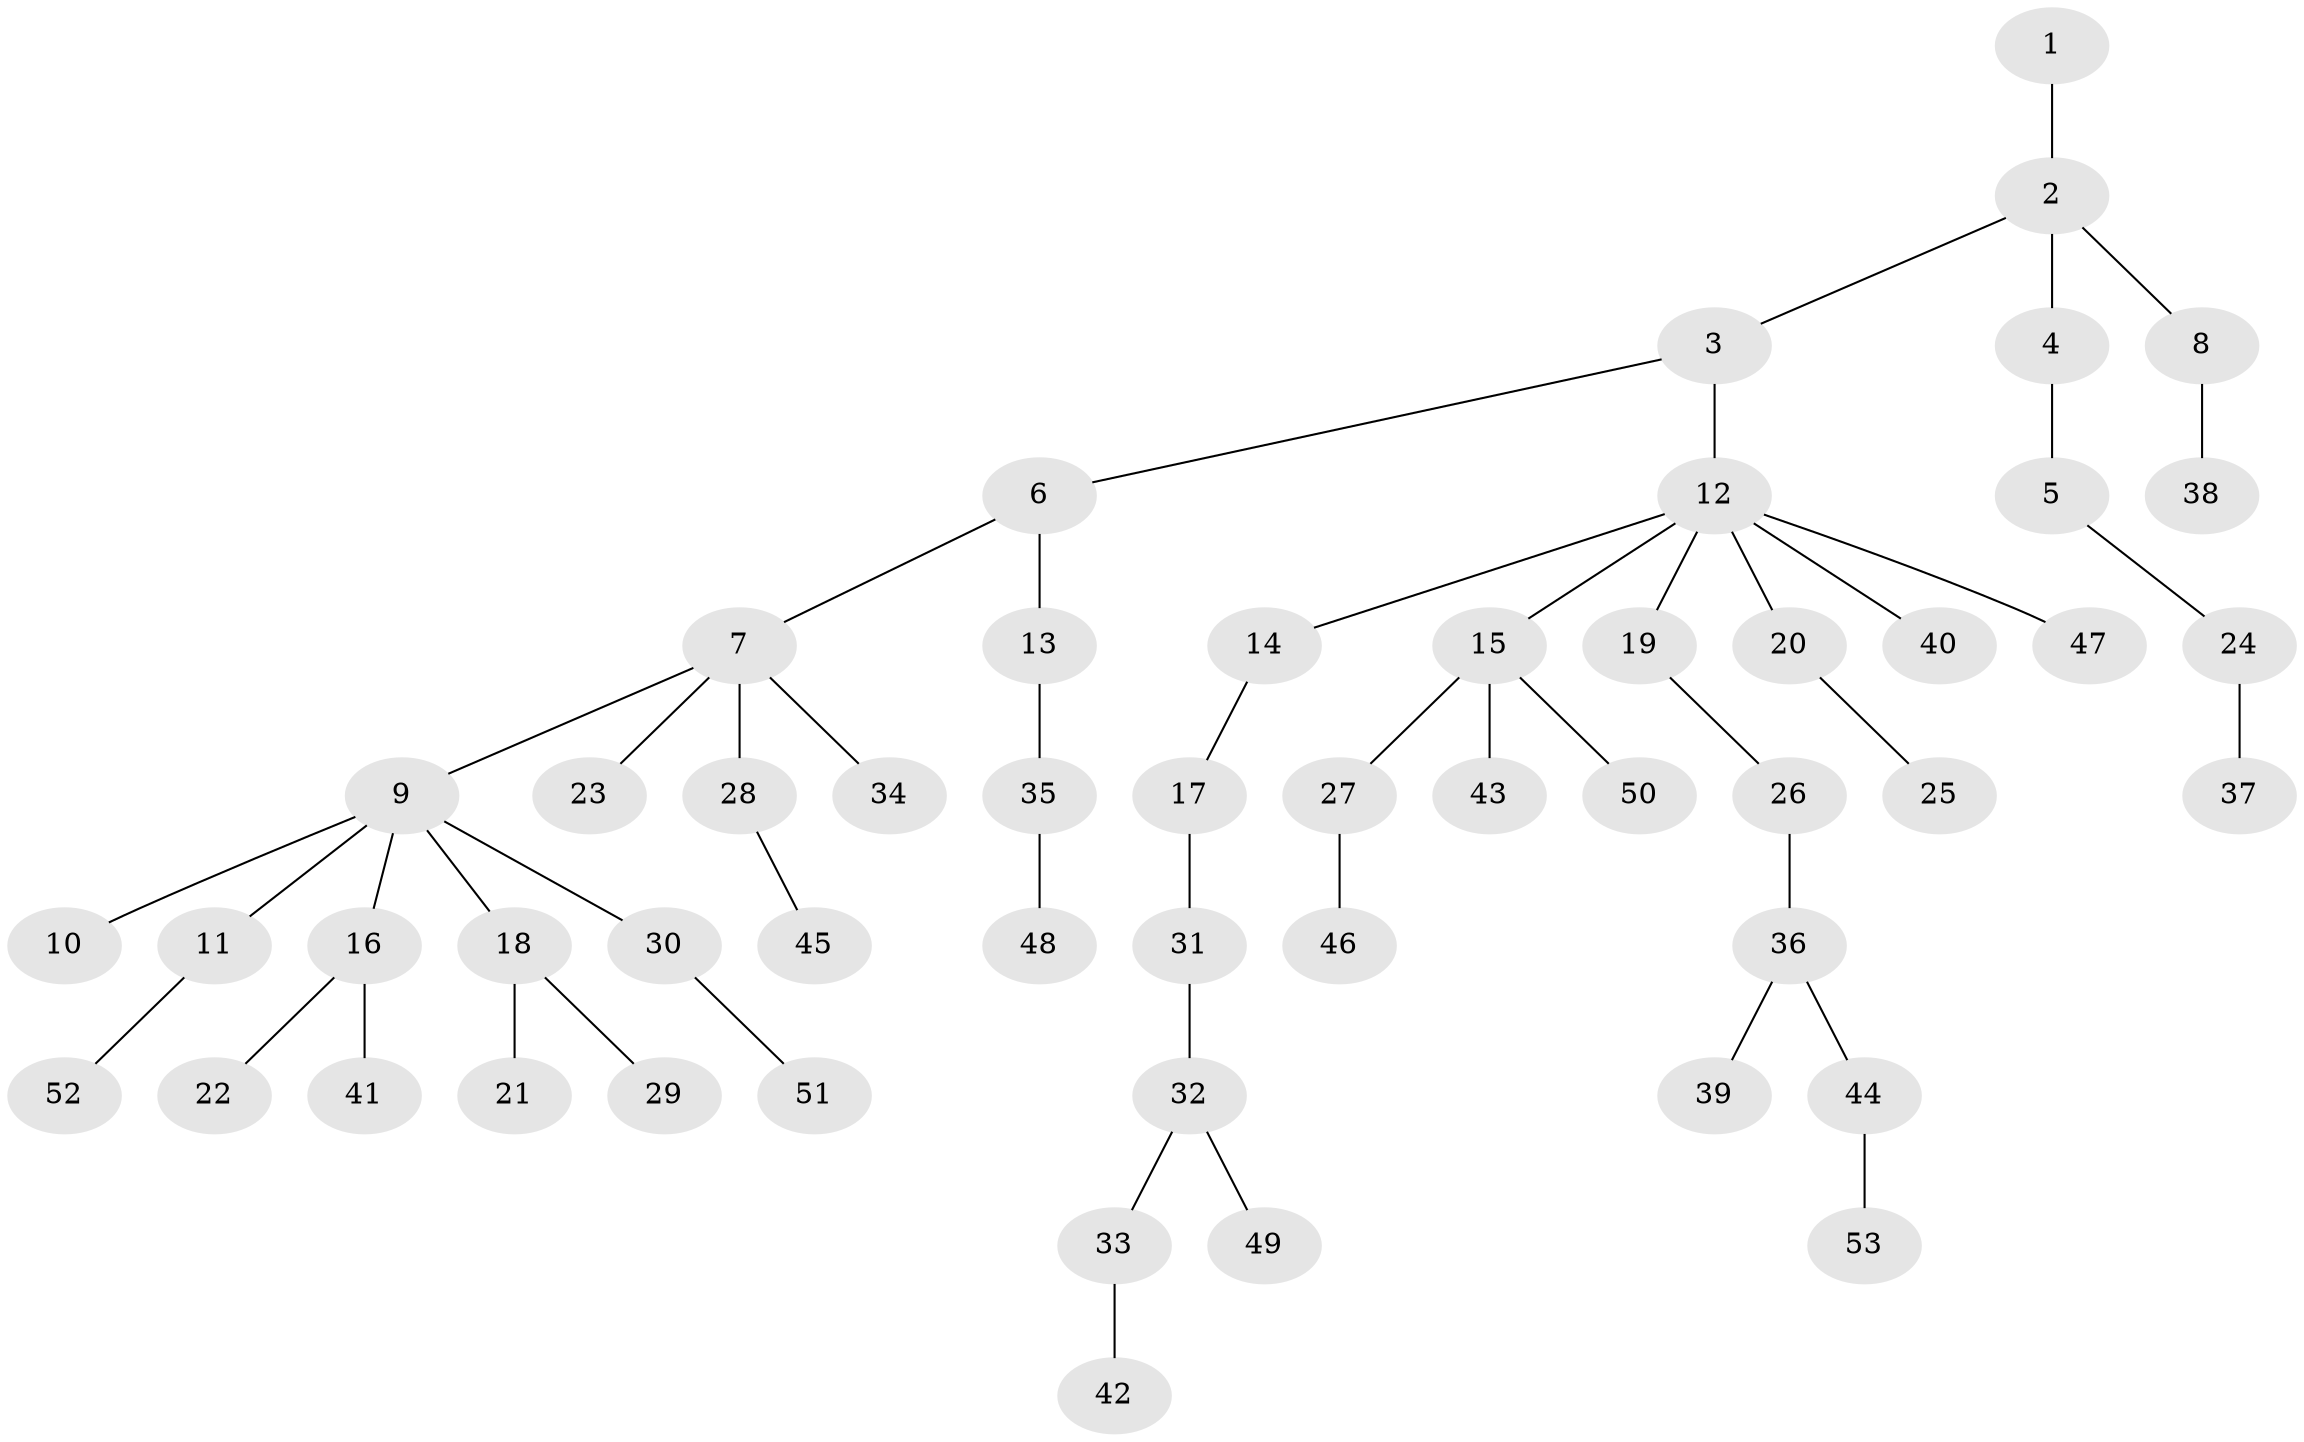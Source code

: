 // coarse degree distribution, {1: 0.5757575757575758, 5: 0.030303030303030304, 2: 0.2727272727272727, 3: 0.030303030303030304, 9: 0.030303030303030304, 6: 0.030303030303030304, 4: 0.030303030303030304}
// Generated by graph-tools (version 1.1) at 2025/52/02/27/25 19:52:12]
// undirected, 53 vertices, 52 edges
graph export_dot {
graph [start="1"]
  node [color=gray90,style=filled];
  1;
  2;
  3;
  4;
  5;
  6;
  7;
  8;
  9;
  10;
  11;
  12;
  13;
  14;
  15;
  16;
  17;
  18;
  19;
  20;
  21;
  22;
  23;
  24;
  25;
  26;
  27;
  28;
  29;
  30;
  31;
  32;
  33;
  34;
  35;
  36;
  37;
  38;
  39;
  40;
  41;
  42;
  43;
  44;
  45;
  46;
  47;
  48;
  49;
  50;
  51;
  52;
  53;
  1 -- 2;
  2 -- 3;
  2 -- 4;
  2 -- 8;
  3 -- 6;
  3 -- 12;
  4 -- 5;
  5 -- 24;
  6 -- 7;
  6 -- 13;
  7 -- 9;
  7 -- 23;
  7 -- 28;
  7 -- 34;
  8 -- 38;
  9 -- 10;
  9 -- 11;
  9 -- 16;
  9 -- 18;
  9 -- 30;
  11 -- 52;
  12 -- 14;
  12 -- 15;
  12 -- 19;
  12 -- 20;
  12 -- 40;
  12 -- 47;
  13 -- 35;
  14 -- 17;
  15 -- 27;
  15 -- 43;
  15 -- 50;
  16 -- 22;
  16 -- 41;
  17 -- 31;
  18 -- 21;
  18 -- 29;
  19 -- 26;
  20 -- 25;
  24 -- 37;
  26 -- 36;
  27 -- 46;
  28 -- 45;
  30 -- 51;
  31 -- 32;
  32 -- 33;
  32 -- 49;
  33 -- 42;
  35 -- 48;
  36 -- 39;
  36 -- 44;
  44 -- 53;
}

